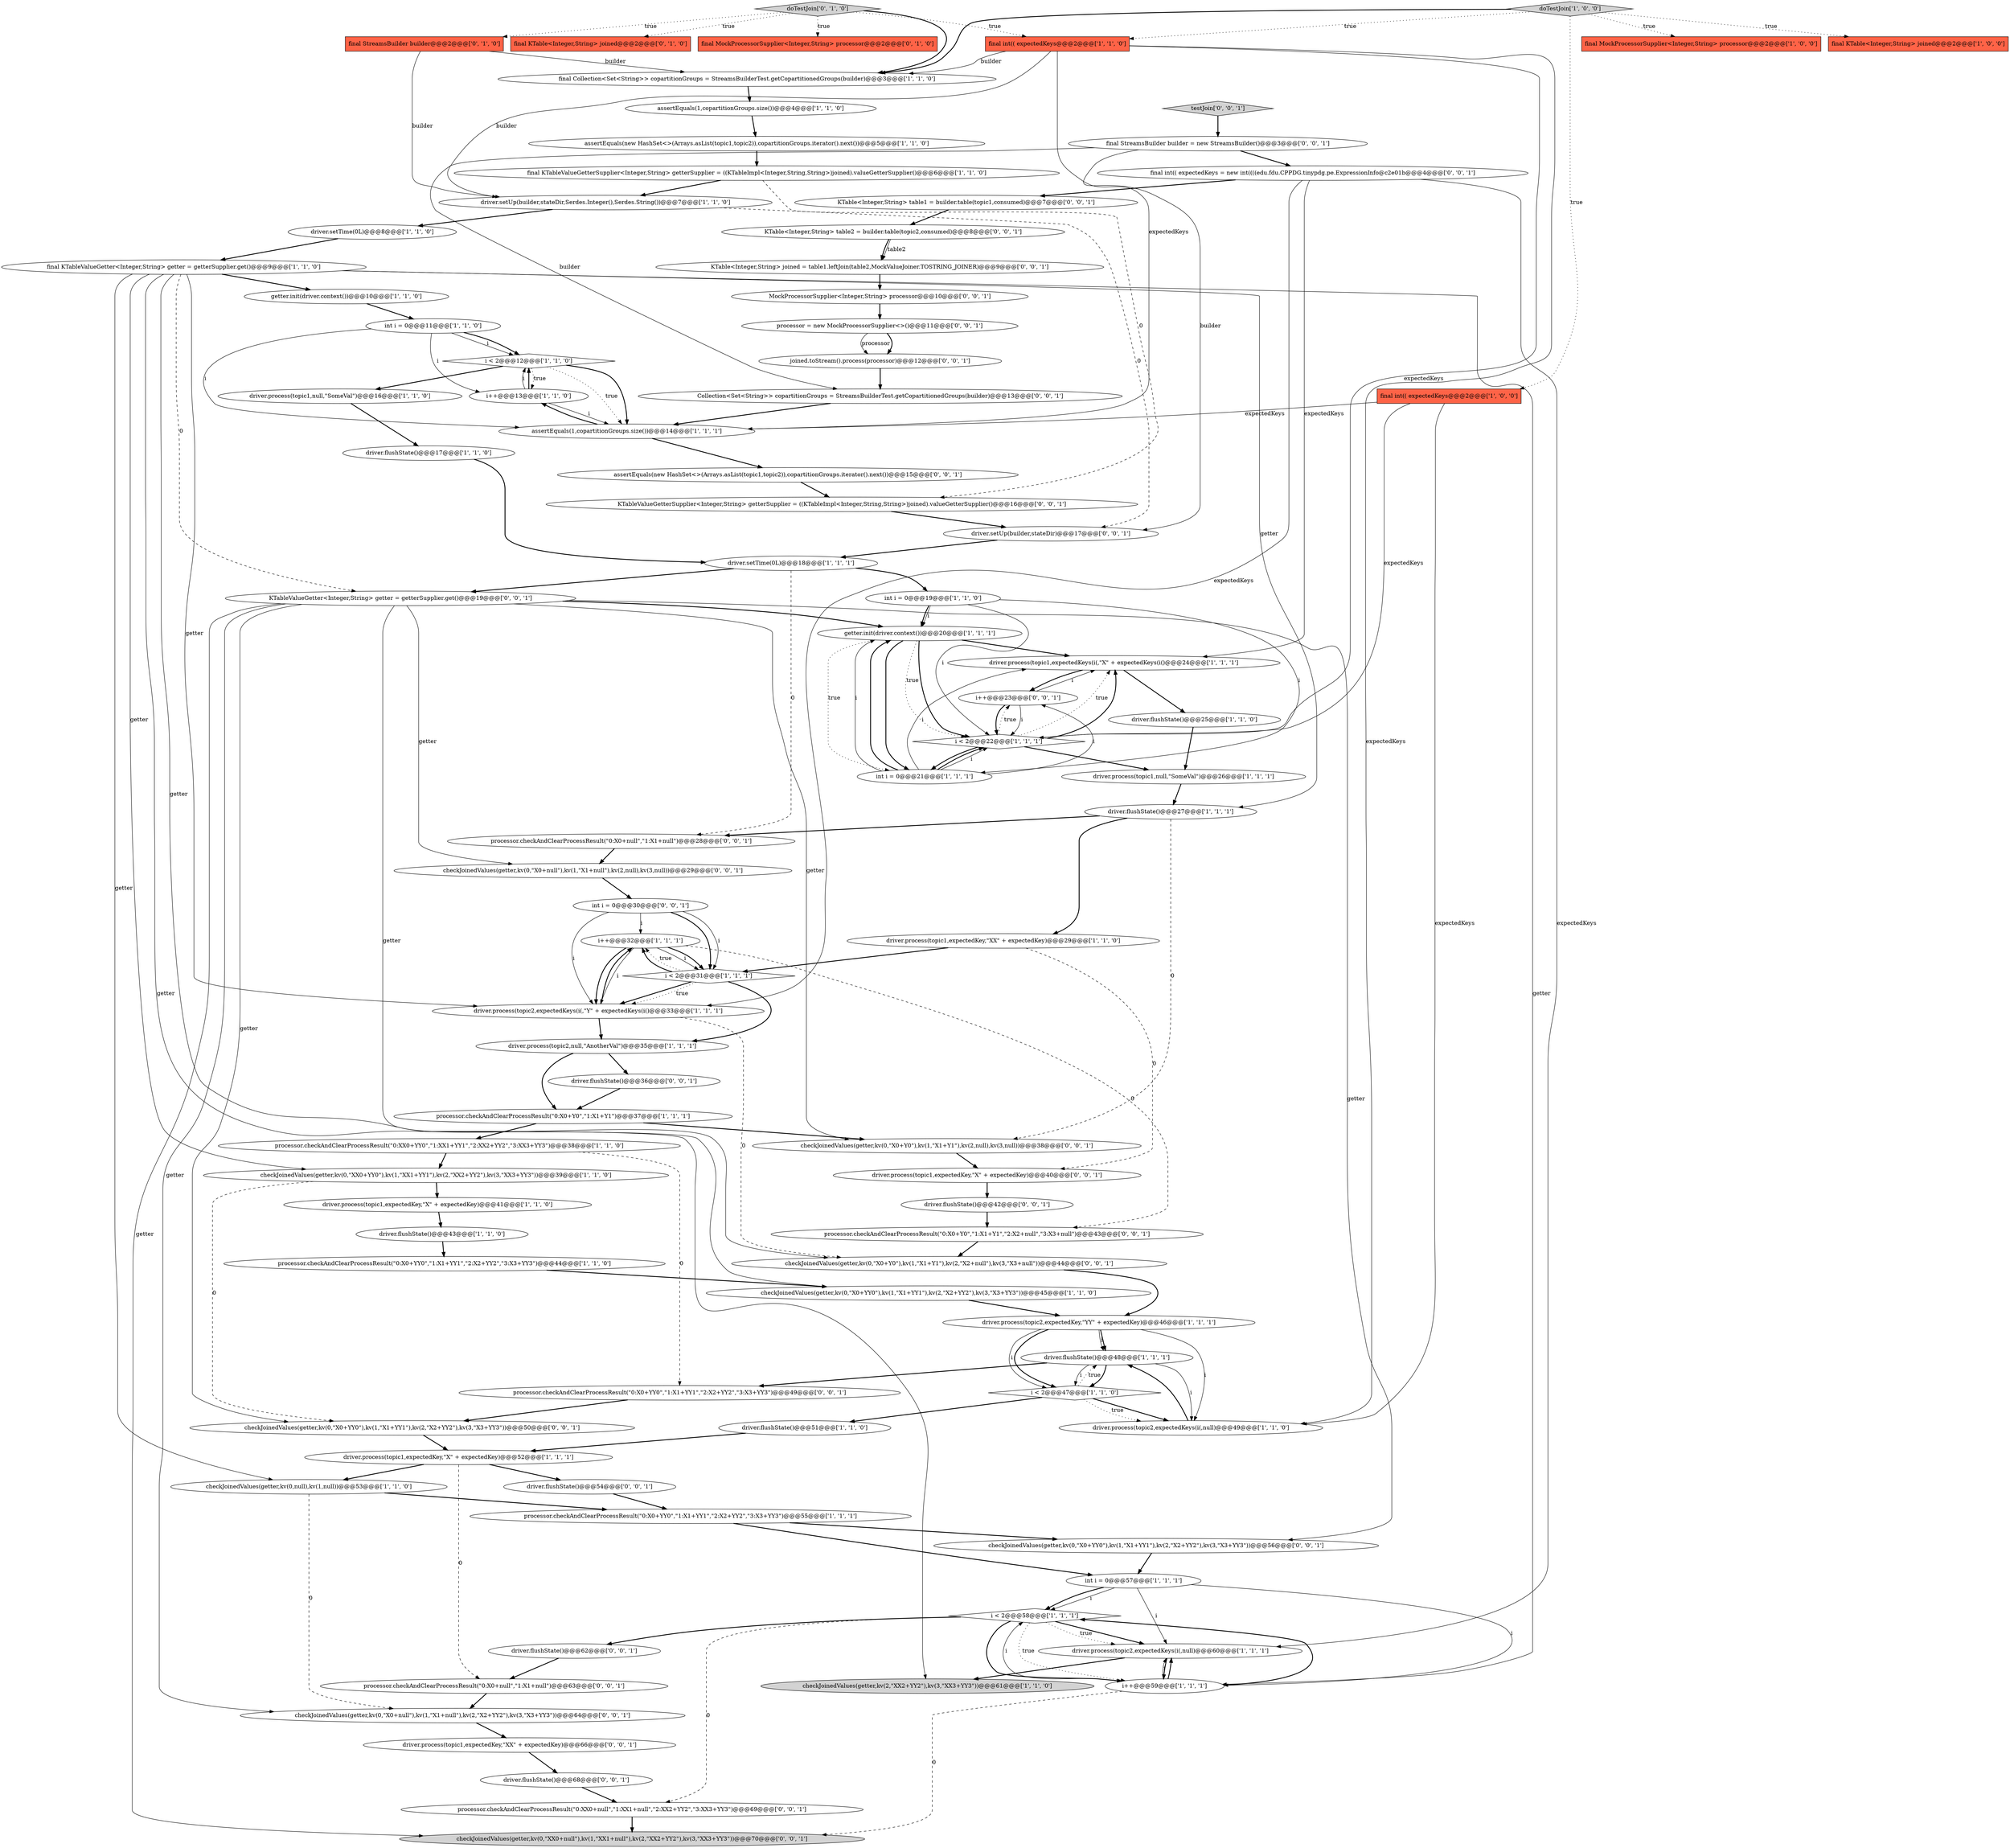digraph {
51 [style = filled, label = "int i = 0@@@57@@@['1', '1', '1']", fillcolor = white, shape = ellipse image = "AAA0AAABBB1BBB"];
80 [style = filled, label = "testJoin['0', '0', '1']", fillcolor = lightgray, shape = diamond image = "AAA0AAABBB3BBB"];
20 [style = filled, label = "i < 2@@@12@@@['1', '1', '0']", fillcolor = white, shape = diamond image = "AAA0AAABBB1BBB"];
9 [style = filled, label = "driver.flushState()@@@48@@@['1', '1', '1']", fillcolor = white, shape = ellipse image = "AAA0AAABBB1BBB"];
88 [style = filled, label = "driver.flushState()@@@42@@@['0', '0', '1']", fillcolor = white, shape = ellipse image = "AAA0AAABBB3BBB"];
31 [style = filled, label = "checkJoinedValues(getter,kv(2,\"XX2+YY2\"),kv(3,\"XX3+YY3\"))@@@61@@@['1', '1', '0']", fillcolor = lightgray, shape = ellipse image = "AAA0AAABBB1BBB"];
46 [style = filled, label = "checkJoinedValues(getter,kv(0,\"X0+YY0\"),kv(1,\"X1+YY1\"),kv(2,\"X2+YY2\"),kv(3,\"X3+YY3\"))@@@45@@@['1', '1', '0']", fillcolor = white, shape = ellipse image = "AAA0AAABBB1BBB"];
63 [style = filled, label = "MockProcessorSupplier<Integer,String> processor@@@10@@@['0', '0', '1']", fillcolor = white, shape = ellipse image = "AAA0AAABBB3BBB"];
66 [style = filled, label = "processor.checkAndClearProcessResult(\"0:X0+YY0\",\"1:X1+YY1\",\"2:X2+YY2\",\"3:X3+YY3\")@@@49@@@['0', '0', '1']", fillcolor = white, shape = ellipse image = "AAA0AAABBB3BBB"];
7 [style = filled, label = "i < 2@@@58@@@['1', '1', '1']", fillcolor = white, shape = diamond image = "AAA0AAABBB1BBB"];
75 [style = filled, label = "assertEquals(new HashSet<>(Arrays.asList(topic1,topic2)),copartitionGroups.iterator().next())@@@15@@@['0', '0', '1']", fillcolor = white, shape = ellipse image = "AAA0AAABBB3BBB"];
64 [style = filled, label = "driver.flushState()@@@62@@@['0', '0', '1']", fillcolor = white, shape = ellipse image = "AAA0AAABBB3BBB"];
15 [style = filled, label = "processor.checkAndClearProcessResult(\"0:X0+YY0\",\"1:X1+YY1\",\"2:X2+YY2\",\"3:X3+YY3\")@@@44@@@['1', '1', '0']", fillcolor = white, shape = ellipse image = "AAA0AAABBB1BBB"];
49 [style = filled, label = "driver.process(topic1,expectedKey,\"XX\" + expectedKey)@@@29@@@['1', '1', '0']", fillcolor = white, shape = ellipse image = "AAA0AAABBB1BBB"];
78 [style = filled, label = "Collection<Set<String>> copartitionGroups = StreamsBuilderTest.getCopartitionedGroups(builder)@@@13@@@['0', '0', '1']", fillcolor = white, shape = ellipse image = "AAA0AAABBB3BBB"];
83 [style = filled, label = "final StreamsBuilder builder = new StreamsBuilder()@@@3@@@['0', '0', '1']", fillcolor = white, shape = ellipse image = "AAA0AAABBB3BBB"];
22 [style = filled, label = "processor.checkAndClearProcessResult(\"0:XX0+YY0\",\"1:XX1+YY1\",\"2:XX2+YY2\",\"3:XX3+YY3\")@@@38@@@['1', '1', '0']", fillcolor = white, shape = ellipse image = "AAA0AAABBB1BBB"];
25 [style = filled, label = "checkJoinedValues(getter,kv(0,\"XX0+YY0\"),kv(1,\"XX1+YY1\"),kv(2,\"XX2+YY2\"),kv(3,\"XX3+YY3\"))@@@39@@@['1', '1', '0']", fillcolor = white, shape = ellipse image = "AAA0AAABBB1BBB"];
3 [style = filled, label = "driver.process(topic2,expectedKeys(i(,null)@@@60@@@['1', '1', '1']", fillcolor = white, shape = ellipse image = "AAA0AAABBB1BBB"];
59 [style = filled, label = "KTable<Integer,String> table2 = builder.table(topic2,consumed)@@@8@@@['0', '0', '1']", fillcolor = white, shape = ellipse image = "AAA0AAABBB3BBB"];
82 [style = filled, label = "driver.flushState()@@@36@@@['0', '0', '1']", fillcolor = white, shape = ellipse image = "AAA0AAABBB3BBB"];
1 [style = filled, label = "int i = 0@@@11@@@['1', '1', '0']", fillcolor = white, shape = ellipse image = "AAA0AAABBB1BBB"];
70 [style = filled, label = "checkJoinedValues(getter,kv(0,\"X0+YY0\"),kv(1,\"X1+YY1\"),kv(2,\"X2+YY2\"),kv(3,\"X3+YY3\"))@@@50@@@['0', '0', '1']", fillcolor = white, shape = ellipse image = "AAA0AAABBB3BBB"];
17 [style = filled, label = "driver.flushState()@@@27@@@['1', '1', '1']", fillcolor = white, shape = ellipse image = "AAA0AAABBB1BBB"];
71 [style = filled, label = "joined.toStream().process(processor)@@@12@@@['0', '0', '1']", fillcolor = white, shape = ellipse image = "AAA0AAABBB3BBB"];
79 [style = filled, label = "checkJoinedValues(getter,kv(0,\"X0+null\"),kv(1,\"X1+null\"),kv(2,\"X2+YY2\"),kv(3,\"X3+YY3\"))@@@64@@@['0', '0', '1']", fillcolor = white, shape = ellipse image = "AAA0AAABBB3BBB"];
73 [style = filled, label = "KTableValueGetter<Integer,String> getter = getterSupplier.get()@@@19@@@['0', '0', '1']", fillcolor = white, shape = ellipse image = "AAA0AAABBB3BBB"];
62 [style = filled, label = "checkJoinedValues(getter,kv(0,\"X0+Y0\"),kv(1,\"X1+Y1\"),kv(2,\"X2+null\"),kv(3,\"X3+null\"))@@@44@@@['0', '0', '1']", fillcolor = white, shape = ellipse image = "AAA0AAABBB3BBB"];
19 [style = filled, label = "driver.process(topic1,expectedKey,\"X\" + expectedKey)@@@41@@@['1', '1', '0']", fillcolor = white, shape = ellipse image = "AAA0AAABBB1BBB"];
61 [style = filled, label = "int i = 0@@@30@@@['0', '0', '1']", fillcolor = white, shape = ellipse image = "AAA0AAABBB3BBB"];
86 [style = filled, label = "processor.checkAndClearProcessResult(\"0:XX0+null\",\"1:XX1+null\",\"2:XX2+YY2\",\"3:XX3+YY3\")@@@69@@@['0', '0', '1']", fillcolor = white, shape = ellipse image = "AAA0AAABBB3BBB"];
39 [style = filled, label = "checkJoinedValues(getter,kv(0,null),kv(1,null))@@@53@@@['1', '1', '0']", fillcolor = white, shape = ellipse image = "AAA0AAABBB1BBB"];
10 [style = filled, label = "driver.setTime(0L)@@@18@@@['1', '1', '1']", fillcolor = white, shape = ellipse image = "AAA0AAABBB1BBB"];
56 [style = filled, label = "final StreamsBuilder builder@@@2@@@['0', '1', '0']", fillcolor = tomato, shape = box image = "AAA0AAABBB2BBB"];
37 [style = filled, label = "processor.checkAndClearProcessResult(\"0:X0+Y0\",\"1:X1+Y1\")@@@37@@@['1', '1', '1']", fillcolor = white, shape = ellipse image = "AAA0AAABBB1BBB"];
12 [style = filled, label = "i++@@@32@@@['1', '1', '1']", fillcolor = white, shape = ellipse image = "AAA0AAABBB1BBB"];
2 [style = filled, label = "driver.flushState()@@@51@@@['1', '1', '0']", fillcolor = white, shape = ellipse image = "AAA0AAABBB1BBB"];
0 [style = filled, label = "driver.setTime(0L)@@@8@@@['1', '1', '0']", fillcolor = white, shape = ellipse image = "AAA0AAABBB1BBB"];
67 [style = filled, label = "processor.checkAndClearProcessResult(\"0:X0+null\",\"1:X1+null\")@@@63@@@['0', '0', '1']", fillcolor = white, shape = ellipse image = "AAA0AAABBB3BBB"];
30 [style = filled, label = "assertEquals(1,copartitionGroups.size())@@@4@@@['1', '1', '0']", fillcolor = white, shape = ellipse image = "AAA0AAABBB1BBB"];
5 [style = filled, label = "driver.process(topic1,expectedKeys(i(,\"X\" + expectedKeys(i()@@@24@@@['1', '1', '1']", fillcolor = white, shape = ellipse image = "AAA0AAABBB1BBB"];
74 [style = filled, label = "KTable<Integer,String> table1 = builder.table(topic1,consumed)@@@7@@@['0', '0', '1']", fillcolor = white, shape = ellipse image = "AAA0AAABBB3BBB"];
16 [style = filled, label = "final KTableValueGetter<Integer,String> getter = getterSupplier.get()@@@9@@@['1', '1', '0']", fillcolor = white, shape = ellipse image = "AAA0AAABBB1BBB"];
29 [style = filled, label = "driver.flushState()@@@17@@@['1', '1', '0']", fillcolor = white, shape = ellipse image = "AAA0AAABBB1BBB"];
34 [style = filled, label = "int i = 0@@@21@@@['1', '1', '1']", fillcolor = white, shape = ellipse image = "AAA0AAABBB1BBB"];
87 [style = filled, label = "checkJoinedValues(getter,kv(0,\"X0+YY0\"),kv(1,\"X1+YY1\"),kv(2,\"X2+YY2\"),kv(3,\"X3+YY3\"))@@@56@@@['0', '0', '1']", fillcolor = white, shape = ellipse image = "AAA0AAABBB3BBB"];
89 [style = filled, label = "checkJoinedValues(getter,kv(0,\"X0+null\"),kv(1,\"X1+null\"),kv(2,null),kv(3,null))@@@29@@@['0', '0', '1']", fillcolor = white, shape = ellipse image = "AAA0AAABBB3BBB"];
47 [style = filled, label = "getter.init(driver.context())@@@20@@@['1', '1', '1']", fillcolor = white, shape = ellipse image = "AAA0AAABBB1BBB"];
23 [style = filled, label = "i++@@@13@@@['1', '1', '0']", fillcolor = white, shape = ellipse image = "AAA0AAABBB1BBB"];
11 [style = filled, label = "doTestJoin['1', '0', '0']", fillcolor = lightgray, shape = diamond image = "AAA0AAABBB1BBB"];
69 [style = filled, label = "processor.checkAndClearProcessResult(\"0:X0+null\",\"1:X1+null\")@@@28@@@['0', '0', '1']", fillcolor = white, shape = ellipse image = "AAA0AAABBB3BBB"];
43 [style = filled, label = "driver.process(topic2,expectedKey,\"YY\" + expectedKey)@@@46@@@['1', '1', '1']", fillcolor = white, shape = ellipse image = "AAA0AAABBB1BBB"];
68 [style = filled, label = "driver.process(topic1,expectedKey,\"X\" + expectedKey)@@@40@@@['0', '0', '1']", fillcolor = white, shape = ellipse image = "AAA0AAABBB3BBB"];
32 [style = filled, label = "final int(( expectedKeys@@@2@@@['1', '0', '0']", fillcolor = tomato, shape = box image = "AAA0AAABBB1BBB"];
8 [style = filled, label = "i < 2@@@31@@@['1', '1', '1']", fillcolor = white, shape = diamond image = "AAA0AAABBB1BBB"];
6 [style = filled, label = "assertEquals(1,copartitionGroups.size())@@@14@@@['1', '1', '1']", fillcolor = white, shape = ellipse image = "AAA0AAABBB1BBB"];
65 [style = filled, label = "final int(( expectedKeys = new int((((edu.fdu.CPPDG.tinypdg.pe.ExpressionInfo@c2e01b@@@4@@@['0', '0', '1']", fillcolor = white, shape = ellipse image = "AAA0AAABBB3BBB"];
85 [style = filled, label = "KTable<Integer,String> joined = table1.leftJoin(table2,MockValueJoiner.TOSTRING_JOINER)@@@9@@@['0', '0', '1']", fillcolor = white, shape = ellipse image = "AAA0AAABBB3BBB"];
38 [style = filled, label = "final KTableValueGetterSupplier<Integer,String> getterSupplier = ((KTableImpl<Integer,String,String>)joined).valueGetterSupplier()@@@6@@@['1', '1', '0']", fillcolor = white, shape = ellipse image = "AAA0AAABBB1BBB"];
57 [style = filled, label = "driver.setUp(builder,stateDir)@@@17@@@['0', '0', '1']", fillcolor = white, shape = ellipse image = "AAA0AAABBB3BBB"];
36 [style = filled, label = "final Collection<Set<String>> copartitionGroups = StreamsBuilderTest.getCopartitionedGroups(builder)@@@3@@@['1', '1', '0']", fillcolor = white, shape = ellipse image = "AAA0AAABBB1BBB"];
45 [style = filled, label = "driver.process(topic2,expectedKeys(i(,null)@@@49@@@['1', '1', '0']", fillcolor = white, shape = ellipse image = "AAA0AAABBB1BBB"];
76 [style = filled, label = "driver.flushState()@@@54@@@['0', '0', '1']", fillcolor = white, shape = ellipse image = "AAA0AAABBB3BBB"];
41 [style = filled, label = "getter.init(driver.context())@@@10@@@['1', '1', '0']", fillcolor = white, shape = ellipse image = "AAA0AAABBB1BBB"];
42 [style = filled, label = "i++@@@59@@@['1', '1', '1']", fillcolor = white, shape = ellipse image = "AAA0AAABBB1BBB"];
27 [style = filled, label = "driver.process(topic1,null,\"SomeVal\")@@@16@@@['1', '1', '0']", fillcolor = white, shape = ellipse image = "AAA0AAABBB1BBB"];
55 [style = filled, label = "final KTable<Integer,String> joined@@@2@@@['0', '1', '0']", fillcolor = tomato, shape = box image = "AAA0AAABBB2BBB"];
48 [style = filled, label = "int i = 0@@@19@@@['1', '1', '0']", fillcolor = white, shape = ellipse image = "AAA0AAABBB1BBB"];
58 [style = filled, label = "i++@@@23@@@['0', '0', '1']", fillcolor = white, shape = ellipse image = "AAA0AAABBB3BBB"];
52 [style = filled, label = "assertEquals(new HashSet<>(Arrays.asList(topic1,topic2)),copartitionGroups.iterator().next())@@@5@@@['1', '1', '0']", fillcolor = white, shape = ellipse image = "AAA0AAABBB1BBB"];
77 [style = filled, label = "checkJoinedValues(getter,kv(0,\"X0+Y0\"),kv(1,\"X1+Y1\"),kv(2,null),kv(3,null))@@@38@@@['0', '0', '1']", fillcolor = white, shape = ellipse image = "AAA0AAABBB3BBB"];
28 [style = filled, label = "driver.process(topic1,expectedKey,\"X\" + expectedKey)@@@52@@@['1', '1', '1']", fillcolor = white, shape = ellipse image = "AAA0AAABBB1BBB"];
35 [style = filled, label = "i < 2@@@47@@@['1', '1', '0']", fillcolor = white, shape = diamond image = "AAA0AAABBB1BBB"];
53 [style = filled, label = "final MockProcessorSupplier<Integer,String> processor@@@2@@@['0', '1', '0']", fillcolor = tomato, shape = box image = "AAA0AAABBB2BBB"];
60 [style = filled, label = "processor = new MockProcessorSupplier<>()@@@11@@@['0', '0', '1']", fillcolor = white, shape = ellipse image = "AAA0AAABBB3BBB"];
90 [style = filled, label = "processor.checkAndClearProcessResult(\"0:X0+Y0\",\"1:X1+Y1\",\"2:X2+null\",\"3:X3+null\")@@@43@@@['0', '0', '1']", fillcolor = white, shape = ellipse image = "AAA0AAABBB3BBB"];
81 [style = filled, label = "KTableValueGetterSupplier<Integer,String> getterSupplier = ((KTableImpl<Integer,String,String>)joined).valueGetterSupplier()@@@16@@@['0', '0', '1']", fillcolor = white, shape = ellipse image = "AAA0AAABBB3BBB"];
91 [style = filled, label = "driver.flushState()@@@68@@@['0', '0', '1']", fillcolor = white, shape = ellipse image = "AAA0AAABBB3BBB"];
18 [style = filled, label = "final MockProcessorSupplier<Integer,String> processor@@@2@@@['1', '0', '0']", fillcolor = tomato, shape = box image = "AAA0AAABBB1BBB"];
33 [style = filled, label = "final int(( expectedKeys@@@2@@@['1', '1', '0']", fillcolor = tomato, shape = box image = "AAA0AAABBB1BBB"];
26 [style = filled, label = "driver.setUp(builder,stateDir,Serdes.Integer(),Serdes.String())@@@7@@@['1', '1', '0']", fillcolor = white, shape = ellipse image = "AAA0AAABBB1BBB"];
54 [style = filled, label = "doTestJoin['0', '1', '0']", fillcolor = lightgray, shape = diamond image = "AAA0AAABBB2BBB"];
14 [style = filled, label = "driver.flushState()@@@43@@@['1', '1', '0']", fillcolor = white, shape = ellipse image = "AAA0AAABBB1BBB"];
44 [style = filled, label = "driver.flushState()@@@25@@@['1', '1', '0']", fillcolor = white, shape = ellipse image = "AAA0AAABBB1BBB"];
84 [style = filled, label = "checkJoinedValues(getter,kv(0,\"XX0+null\"),kv(1,\"XX1+null\"),kv(2,\"XX2+YY2\"),kv(3,\"XX3+YY3\"))@@@70@@@['0', '0', '1']", fillcolor = lightgray, shape = ellipse image = "AAA0AAABBB3BBB"];
24 [style = filled, label = "final KTable<Integer,String> joined@@@2@@@['1', '0', '0']", fillcolor = tomato, shape = box image = "AAA0AAABBB1BBB"];
13 [style = filled, label = "processor.checkAndClearProcessResult(\"0:X0+YY0\",\"1:X1+YY1\",\"2:X2+YY2\",\"3:X3+YY3\")@@@55@@@['1', '1', '1']", fillcolor = white, shape = ellipse image = "AAA0AAABBB1BBB"];
4 [style = filled, label = "i < 2@@@22@@@['1', '1', '1']", fillcolor = white, shape = diamond image = "AAA0AAABBB1BBB"];
40 [style = filled, label = "driver.process(topic1,null,\"SomeVal\")@@@26@@@['1', '1', '1']", fillcolor = white, shape = ellipse image = "AAA0AAABBB1BBB"];
50 [style = filled, label = "driver.process(topic2,null,\"AnotherVal\")@@@35@@@['1', '1', '1']", fillcolor = white, shape = ellipse image = "AAA0AAABBB1BBB"];
21 [style = filled, label = "driver.process(topic2,expectedKeys(i(,\"Y\" + expectedKeys(i()@@@33@@@['1', '1', '1']", fillcolor = white, shape = ellipse image = "AAA0AAABBB1BBB"];
72 [style = filled, label = "driver.process(topic1,expectedKey,\"XX\" + expectedKey)@@@66@@@['0', '0', '1']", fillcolor = white, shape = ellipse image = "AAA0AAABBB3BBB"];
26->57 [style = dashed, label="0"];
38->26 [style = bold, label=""];
48->4 [style = solid, label="i"];
20->27 [style = bold, label=""];
7->42 [style = bold, label=""];
34->5 [style = solid, label="i"];
74->59 [style = bold, label=""];
20->6 [style = bold, label=""];
16->25 [style = solid, label="getter"];
36->30 [style = bold, label=""];
25->19 [style = bold, label=""];
3->42 [style = bold, label=""];
39->79 [style = dashed, label="0"];
21->62 [style = dashed, label="0"];
33->36 [style = solid, label="builder"];
38->81 [style = dashed, label="0"];
6->75 [style = bold, label=""];
72->91 [style = bold, label=""];
67->79 [style = bold, label=""];
35->45 [style = bold, label=""];
42->3 [style = solid, label="i"];
30->52 [style = bold, label=""];
51->3 [style = solid, label="i"];
59->85 [style = bold, label=""];
34->4 [style = bold, label=""];
16->46 [style = solid, label="getter"];
42->3 [style = bold, label=""];
56->26 [style = solid, label="builder"];
61->8 [style = bold, label=""];
58->5 [style = solid, label="i"];
28->39 [style = bold, label=""];
51->7 [style = solid, label="i"];
73->70 [style = solid, label="getter"];
11->36 [style = bold, label=""];
4->5 [style = dotted, label="true"];
12->90 [style = dashed, label="0"];
82->37 [style = bold, label=""];
70->28 [style = bold, label=""];
1->23 [style = solid, label="i"];
78->6 [style = bold, label=""];
90->62 [style = bold, label=""];
47->34 [style = bold, label=""];
9->45 [style = solid, label="i"];
76->13 [style = bold, label=""];
33->4 [style = solid, label="expectedKeys"];
41->1 [style = bold, label=""];
47->4 [style = bold, label=""];
71->78 [style = bold, label=""];
13->51 [style = bold, label=""];
17->49 [style = bold, label=""];
4->40 [style = bold, label=""];
54->33 [style = dotted, label="true"];
35->45 [style = dotted, label="true"];
11->24 [style = dotted, label="true"];
50->37 [style = bold, label=""];
49->68 [style = dashed, label="0"];
16->41 [style = bold, label=""];
16->39 [style = solid, label="getter"];
12->8 [style = solid, label="i"];
33->45 [style = solid, label="expectedKeys"];
34->47 [style = solid, label="i"];
39->13 [style = bold, label=""];
79->72 [style = bold, label=""];
57->10 [style = bold, label=""];
42->7 [style = bold, label=""];
73->62 [style = solid, label="getter"];
49->8 [style = bold, label=""];
65->74 [style = bold, label=""];
2->28 [style = bold, label=""];
54->36 [style = bold, label=""];
86->84 [style = bold, label=""];
16->31 [style = solid, label="getter"];
58->4 [style = solid, label="i"];
61->12 [style = solid, label="i"];
4->58 [style = dotted, label="true"];
16->73 [style = dashed, label="0"];
7->86 [style = dashed, label="0"];
10->48 [style = bold, label=""];
43->9 [style = solid, label="i"];
33->6 [style = solid, label="expectedKeys"];
51->42 [style = solid, label="i"];
23->20 [style = solid, label="i"];
34->4 [style = solid, label="i"];
22->25 [style = bold, label=""];
60->71 [style = bold, label=""];
28->76 [style = bold, label=""];
29->10 [style = bold, label=""];
48->47 [style = solid, label="i"];
91->86 [style = bold, label=""];
12->21 [style = solid, label="i"];
19->14 [style = bold, label=""];
47->34 [style = dotted, label="true"];
10->69 [style = dashed, label="0"];
35->9 [style = dotted, label="true"];
11->32 [style = dotted, label="true"];
16->42 [style = solid, label="getter"];
6->23 [style = bold, label=""];
43->9 [style = bold, label=""];
46->43 [style = bold, label=""];
11->33 [style = dotted, label="true"];
64->67 [style = bold, label=""];
44->40 [style = bold, label=""];
4->34 [style = bold, label=""];
35->2 [style = bold, label=""];
54->56 [style = dotted, label="true"];
48->47 [style = bold, label=""];
47->4 [style = dotted, label="true"];
42->84 [style = dashed, label="0"];
21->50 [style = bold, label=""];
87->51 [style = bold, label=""];
66->70 [style = bold, label=""];
9->35 [style = bold, label=""];
54->53 [style = dotted, label="true"];
17->77 [style = dashed, label="0"];
73->79 [style = solid, label="getter"];
5->44 [style = bold, label=""];
13->87 [style = bold, label=""];
69->89 [style = bold, label=""];
83->78 [style = solid, label="builder"];
25->70 [style = dashed, label="0"];
5->58 [style = bold, label=""];
65->3 [style = solid, label="expectedKeys"];
42->7 [style = solid, label="i"];
43->45 [style = solid, label="i"];
8->21 [style = bold, label=""];
20->23 [style = dotted, label="true"];
16->21 [style = solid, label="getter"];
7->3 [style = bold, label=""];
32->45 [style = solid, label="expectedKeys"];
43->35 [style = bold, label=""];
48->34 [style = solid, label="i"];
9->66 [style = bold, label=""];
16->17 [style = solid, label="getter"];
32->4 [style = solid, label="expectedKeys"];
3->31 [style = bold, label=""];
15->46 [style = bold, label=""];
47->5 [style = bold, label=""];
23->20 [style = bold, label=""];
73->84 [style = solid, label="getter"];
9->35 [style = solid, label="i"];
60->71 [style = solid, label="processor"];
23->6 [style = solid, label="i"];
89->61 [style = bold, label=""];
61->21 [style = solid, label="i"];
37->22 [style = bold, label=""];
40->17 [style = bold, label=""];
37->77 [style = bold, label=""];
1->6 [style = solid, label="i"];
56->36 [style = solid, label="builder"];
14->15 [style = bold, label=""];
8->50 [style = bold, label=""];
12->8 [style = bold, label=""];
54->55 [style = dotted, label="true"];
88->90 [style = bold, label=""];
50->82 [style = bold, label=""];
7->3 [style = dotted, label="true"];
7->42 [style = dotted, label="true"];
32->6 [style = solid, label="expectedKeys"];
33->26 [style = solid, label="builder"];
83->65 [style = bold, label=""];
34->58 [style = solid, label="i"];
10->73 [style = bold, label=""];
34->47 [style = bold, label=""];
8->12 [style = bold, label=""];
61->8 [style = solid, label="i"];
22->66 [style = dashed, label="0"];
7->64 [style = bold, label=""];
4->5 [style = bold, label=""];
8->21 [style = dotted, label="true"];
12->21 [style = bold, label=""];
59->85 [style = solid, label="table2"];
45->9 [style = bold, label=""];
75->81 [style = bold, label=""];
80->83 [style = bold, label=""];
1->20 [style = solid, label="i"];
62->43 [style = bold, label=""];
73->87 [style = solid, label="getter"];
17->69 [style = bold, label=""];
52->38 [style = bold, label=""];
65->21 [style = solid, label="expectedKeys"];
21->12 [style = bold, label=""];
27->29 [style = bold, label=""];
85->63 [style = bold, label=""];
51->7 [style = bold, label=""];
81->57 [style = bold, label=""];
68->88 [style = bold, label=""];
73->47 [style = bold, label=""];
11->18 [style = dotted, label="true"];
83->57 [style = solid, label="builder"];
73->89 [style = solid, label="getter"];
73->77 [style = solid, label="getter"];
28->67 [style = dashed, label="0"];
58->4 [style = bold, label=""];
1->20 [style = bold, label=""];
65->5 [style = solid, label="expectedKeys"];
43->35 [style = solid, label="i"];
20->6 [style = dotted, label="true"];
63->60 [style = bold, label=""];
26->0 [style = bold, label=""];
8->12 [style = dotted, label="true"];
77->68 [style = bold, label=""];
0->16 [style = bold, label=""];
}
